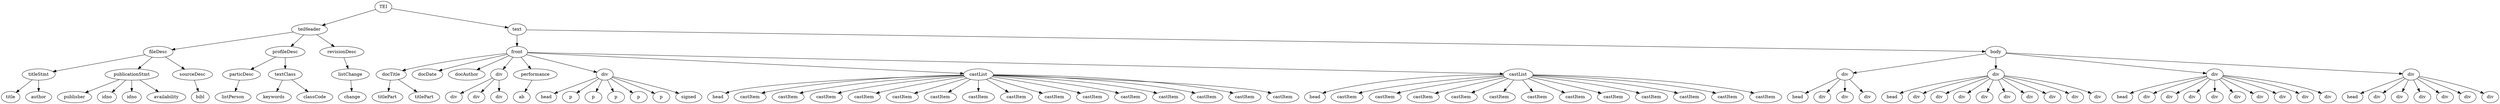 digraph Tree {
	"t0" [label = "TEI"];
	"t1" [label = "teiHeader"];
	"t2" [label = "fileDesc"];
	"t3" [label = "titleStmt"];
	"t4" [label = "title"];
	"t5" [label = "author"];
	"t6" [label = "publicationStmt"];
	"t7" [label = "publisher"];
	"t8" [label = "idno"];
	"t9" [label = "idno"];
	"t10" [label = "availability"];
	"t11" [label = "sourceDesc"];
	"t12" [label = "bibl"];
	"t13" [label = "profileDesc"];
	"t14" [label = "particDesc"];
	"t15" [label = "listPerson"];
	"t16" [label = "textClass"];
	"t17" [label = "keywords"];
	"t18" [label = "classCode"];
	"t19" [label = "revisionDesc"];
	"t20" [label = "listChange"];
	"t21" [label = "change"];
	"t22" [label = "text"];
	"t23" [label = "front"];
	"t24" [label = "docTitle"];
	"t25" [label = "titlePart"];
	"t26" [label = "titlePart"];
	"t27" [label = "docDate"];
	"t28" [label = "docAuthor"];
	"t29" [label = "div"];
	"t30" [label = "div"];
	"t31" [label = "div"];
	"t32" [label = "div"];
	"t33" [label = "performance"];
	"t34" [label = "ab"];
	"t35" [label = "div"];
	"t36" [label = "head"];
	"t37" [label = "p"];
	"t38" [label = "p"];
	"t39" [label = "p"];
	"t40" [label = "p"];
	"t41" [label = "p"];
	"t42" [label = "signed"];
	"t43" [label = "castList"];
	"t44" [label = "head"];
	"t45" [label = "castItem"];
	"t46" [label = "castItem"];
	"t47" [label = "castItem"];
	"t48" [label = "castItem"];
	"t49" [label = "castItem"];
	"t50" [label = "castItem"];
	"t51" [label = "castItem"];
	"t52" [label = "castItem"];
	"t53" [label = "castItem"];
	"t54" [label = "castItem"];
	"t55" [label = "castItem"];
	"t56" [label = "castItem"];
	"t57" [label = "castItem"];
	"t58" [label = "castItem"];
	"t59" [label = "castItem"];
	"t60" [label = "castList"];
	"t61" [label = "head"];
	"t62" [label = "castItem"];
	"t63" [label = "castItem"];
	"t64" [label = "castItem"];
	"t65" [label = "castItem"];
	"t66" [label = "castItem"];
	"t67" [label = "castItem"];
	"t68" [label = "castItem"];
	"t69" [label = "castItem"];
	"t70" [label = "castItem"];
	"t71" [label = "castItem"];
	"t72" [label = "castItem"];
	"t73" [label = "castItem"];
	"t74" [label = "body"];
	"t75" [label = "div"];
	"t76" [label = "head"];
	"t77" [label = "div"];
	"t78" [label = "div"];
	"t79" [label = "div"];
	"t80" [label = "div"];
	"t81" [label = "head"];
	"t82" [label = "div"];
	"t83" [label = "div"];
	"t84" [label = "div"];
	"t85" [label = "div"];
	"t86" [label = "div"];
	"t87" [label = "div"];
	"t88" [label = "div"];
	"t89" [label = "div"];
	"t90" [label = "div"];
	"t91" [label = "div"];
	"t92" [label = "head"];
	"t93" [label = "div"];
	"t94" [label = "div"];
	"t95" [label = "div"];
	"t96" [label = "div"];
	"t97" [label = "div"];
	"t98" [label = "div"];
	"t99" [label = "div"];
	"t100" [label = "div"];
	"t101" [label = "div"];
	"t102" [label = "div"];
	"t103" [label = "head"];
	"t104" [label = "div"];
	"t105" [label = "div"];
	"t106" [label = "div"];
	"t107" [label = "div"];
	"t108" [label = "div"];
	"t109" [label = "div"];
	"t0" -> "t1";
	"t1" -> "t2";
	"t2" -> "t3";
	"t3" -> "t4";
	"t3" -> "t5";
	"t2" -> "t6";
	"t6" -> "t7";
	"t6" -> "t8";
	"t6" -> "t9";
	"t6" -> "t10";
	"t2" -> "t11";
	"t11" -> "t12";
	"t1" -> "t13";
	"t13" -> "t14";
	"t14" -> "t15";
	"t13" -> "t16";
	"t16" -> "t17";
	"t16" -> "t18";
	"t1" -> "t19";
	"t19" -> "t20";
	"t20" -> "t21";
	"t0" -> "t22";
	"t22" -> "t23";
	"t23" -> "t24";
	"t24" -> "t25";
	"t24" -> "t26";
	"t23" -> "t27";
	"t23" -> "t28";
	"t23" -> "t29";
	"t29" -> "t30";
	"t29" -> "t31";
	"t29" -> "t32";
	"t23" -> "t33";
	"t33" -> "t34";
	"t23" -> "t35";
	"t35" -> "t36";
	"t35" -> "t37";
	"t35" -> "t38";
	"t35" -> "t39";
	"t35" -> "t40";
	"t35" -> "t41";
	"t35" -> "t42";
	"t23" -> "t43";
	"t43" -> "t44";
	"t43" -> "t45";
	"t43" -> "t46";
	"t43" -> "t47";
	"t43" -> "t48";
	"t43" -> "t49";
	"t43" -> "t50";
	"t43" -> "t51";
	"t43" -> "t52";
	"t43" -> "t53";
	"t43" -> "t54";
	"t43" -> "t55";
	"t43" -> "t56";
	"t43" -> "t57";
	"t43" -> "t58";
	"t43" -> "t59";
	"t23" -> "t60";
	"t60" -> "t61";
	"t60" -> "t62";
	"t60" -> "t63";
	"t60" -> "t64";
	"t60" -> "t65";
	"t60" -> "t66";
	"t60" -> "t67";
	"t60" -> "t68";
	"t60" -> "t69";
	"t60" -> "t70";
	"t60" -> "t71";
	"t60" -> "t72";
	"t60" -> "t73";
	"t22" -> "t74";
	"t74" -> "t75";
	"t75" -> "t76";
	"t75" -> "t77";
	"t75" -> "t78";
	"t75" -> "t79";
	"t74" -> "t80";
	"t80" -> "t81";
	"t80" -> "t82";
	"t80" -> "t83";
	"t80" -> "t84";
	"t80" -> "t85";
	"t80" -> "t86";
	"t80" -> "t87";
	"t80" -> "t88";
	"t80" -> "t89";
	"t80" -> "t90";
	"t74" -> "t91";
	"t91" -> "t92";
	"t91" -> "t93";
	"t91" -> "t94";
	"t91" -> "t95";
	"t91" -> "t96";
	"t91" -> "t97";
	"t91" -> "t98";
	"t91" -> "t99";
	"t91" -> "t100";
	"t91" -> "t101";
	"t74" -> "t102";
	"t102" -> "t103";
	"t102" -> "t104";
	"t102" -> "t105";
	"t102" -> "t106";
	"t102" -> "t107";
	"t102" -> "t108";
	"t102" -> "t109";
}
